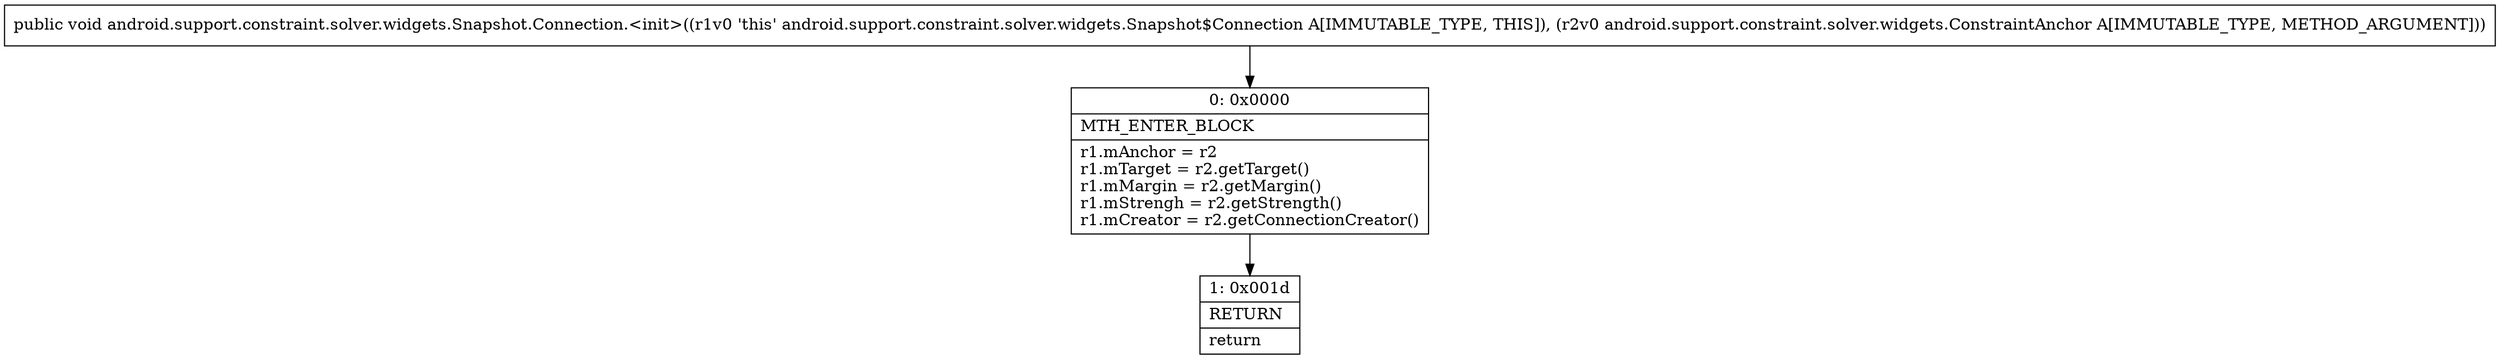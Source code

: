 digraph "CFG forandroid.support.constraint.solver.widgets.Snapshot.Connection.\<init\>(Landroid\/support\/constraint\/solver\/widgets\/ConstraintAnchor;)V" {
Node_0 [shape=record,label="{0\:\ 0x0000|MTH_ENTER_BLOCK\l|r1.mAnchor = r2\lr1.mTarget = r2.getTarget()\lr1.mMargin = r2.getMargin()\lr1.mStrengh = r2.getStrength()\lr1.mCreator = r2.getConnectionCreator()\l}"];
Node_1 [shape=record,label="{1\:\ 0x001d|RETURN\l|return\l}"];
MethodNode[shape=record,label="{public void android.support.constraint.solver.widgets.Snapshot.Connection.\<init\>((r1v0 'this' android.support.constraint.solver.widgets.Snapshot$Connection A[IMMUTABLE_TYPE, THIS]), (r2v0 android.support.constraint.solver.widgets.ConstraintAnchor A[IMMUTABLE_TYPE, METHOD_ARGUMENT])) }"];
MethodNode -> Node_0;
Node_0 -> Node_1;
}

